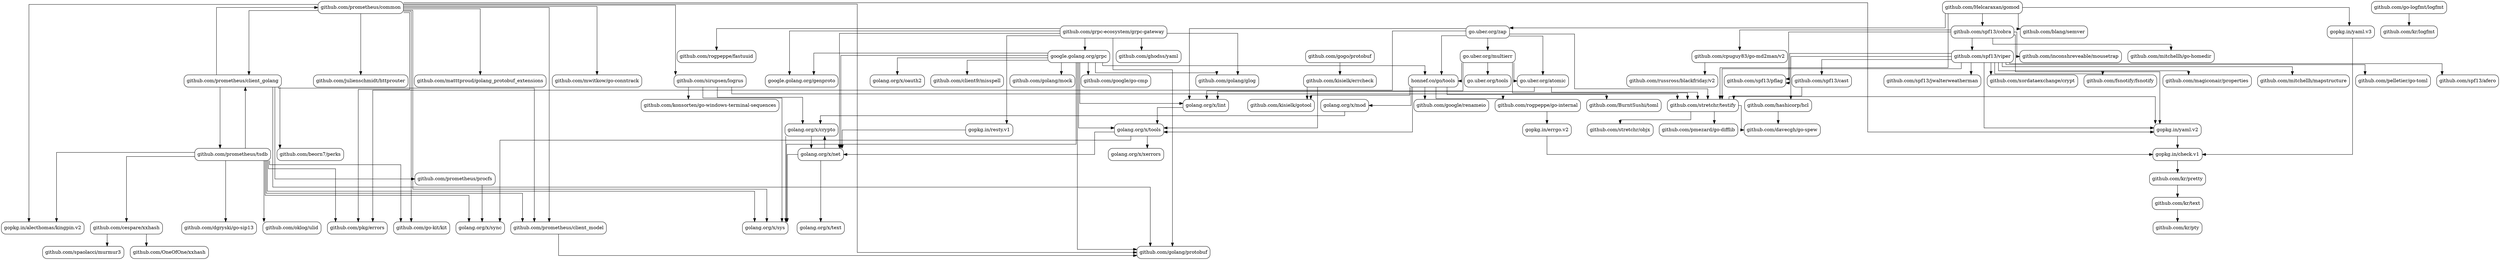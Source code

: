 strict digraph {
  node [shape=box,style=rounded]
  start=0
  splines=ortho
  "github.com/BurntSushi/toml"
  "github.com/Helcaraxan/gomod"
  "github.com/OneOfOne/xxhash"
  "github.com/beorn7/perks"
  "github.com/blang/semver"
  "github.com/cespare/xxhash"
  "github.com/client9/misspell"
  "github.com/cpuguy83/go-md2man/v2"
  "github.com/davecgh/go-spew"
  "github.com/dgryski/go-sip13"
  "github.com/fsnotify/fsnotify"
  "github.com/ghodss/yaml"
  "github.com/go-kit/kit"
  "github.com/go-logfmt/logfmt"
  "github.com/gogo/protobuf"
  "github.com/golang/glog"
  "github.com/golang/mock"
  "github.com/golang/protobuf"
  "github.com/google/go-cmp"
  "github.com/google/renameio"
  "github.com/grpc-ecosystem/grpc-gateway"
  "github.com/hashicorp/hcl"
  "github.com/inconshreveable/mousetrap"
  "github.com/julienschmidt/httprouter"
  "github.com/kisielk/errcheck"
  "github.com/kisielk/gotool"
  "github.com/konsorten/go-windows-terminal-sequences"
  "github.com/kr/logfmt"
  "github.com/kr/pretty"
  "github.com/kr/pty"
  "github.com/kr/text"
  "github.com/magiconair/properties"
  "github.com/matttproud/golang_protobuf_extensions"
  "github.com/mitchellh/go-homedir"
  "github.com/mitchellh/mapstructure"
  "github.com/mwitkow/go-conntrack"
  "github.com/oklog/ulid"
  "github.com/pelletier/go-toml"
  "github.com/pkg/errors"
  "github.com/pmezard/go-difflib"
  "github.com/prometheus/client_golang"
  "github.com/prometheus/client_model"
  "github.com/prometheus/common"
  "github.com/prometheus/procfs"
  "github.com/prometheus/tsdb"
  "github.com/rogpeppe/fastuuid"
  "github.com/rogpeppe/go-internal"
  "github.com/russross/blackfriday/v2"
  "github.com/sirupsen/logrus"
  "github.com/spaolacci/murmur3"
  "github.com/spf13/afero"
  "github.com/spf13/cast"
  "github.com/spf13/cobra"
  "github.com/spf13/jwalterweatherman"
  "github.com/spf13/pflag"
  "github.com/spf13/viper"
  "github.com/stretchr/objx"
  "github.com/stretchr/testify"
  "github.com/xordataexchange/crypt"
  "go.uber.org/atomic"
  "go.uber.org/multierr"
  "go.uber.org/tools"
  "go.uber.org/zap"
  "golang.org/x/crypto"
  "golang.org/x/lint"
  "golang.org/x/mod"
  "golang.org/x/net"
  "golang.org/x/oauth2"
  "golang.org/x/sync"
  "golang.org/x/sys"
  "golang.org/x/text"
  "golang.org/x/tools"
  "golang.org/x/xerrors"
  "google.golang.org/genproto"
  "google.golang.org/grpc"
  "gopkg.in/alecthomas/kingpin.v2"
  "gopkg.in/check.v1"
  "gopkg.in/errgo.v2"
  "gopkg.in/resty.v1"
  "gopkg.in/yaml.v2"
  "gopkg.in/yaml.v3"
  "honnef.co/go/tools"
  "github.com/Helcaraxan/gomod" -> "github.com/blang/semver"
  "github.com/Helcaraxan/gomod" -> "github.com/spf13/cobra"
  "github.com/Helcaraxan/gomod" -> "github.com/stretchr/testify" [minlen=3]
  "github.com/Helcaraxan/gomod" -> "go.uber.org/zap"
  "github.com/Helcaraxan/gomod" -> "gopkg.in/yaml.v3"
  "github.com/cespare/xxhash" -> "github.com/OneOfOne/xxhash"
  "github.com/cespare/xxhash" -> "github.com/spaolacci/murmur3"
  "github.com/cpuguy83/go-md2man/v2" -> "github.com/russross/blackfriday/v2"
  "github.com/go-logfmt/logfmt" -> "github.com/kr/logfmt"
  "github.com/gogo/protobuf" -> "github.com/kisielk/errcheck"
  "github.com/grpc-ecosystem/grpc-gateway" -> "github.com/ghodss/yaml"
  "github.com/grpc-ecosystem/grpc-gateway" -> "github.com/golang/glog" [minlen=2]
  "github.com/grpc-ecosystem/grpc-gateway" -> "github.com/golang/protobuf" [minlen=2]
  "github.com/grpc-ecosystem/grpc-gateway" -> "github.com/rogpeppe/fastuuid"
  "github.com/grpc-ecosystem/grpc-gateway" -> "golang.org/x/net" [minlen=2]
  "github.com/grpc-ecosystem/grpc-gateway" -> "google.golang.org/genproto" [minlen=2]
  "github.com/grpc-ecosystem/grpc-gateway" -> "google.golang.org/grpc"
  "github.com/grpc-ecosystem/grpc-gateway" -> "gopkg.in/resty.v1"
  "github.com/hashicorp/hcl" -> "github.com/davecgh/go-spew"
  "github.com/kisielk/errcheck" -> "github.com/kisielk/gotool"
  "github.com/kisielk/errcheck" -> "golang.org/x/tools"
  "github.com/kr/pretty" -> "github.com/kr/text"
  "github.com/kr/text" -> "github.com/kr/pty"
  "github.com/prometheus/client_golang" -> "github.com/beorn7/perks" [minlen=3]
  "github.com/prometheus/client_golang" -> "github.com/golang/protobuf" [minlen=3]
  "github.com/prometheus/client_golang" -> "github.com/prometheus/client_model" [minlen=2]
  "github.com/prometheus/client_golang" -> "github.com/prometheus/common" [minlen=3]
  "github.com/prometheus/client_golang" -> "github.com/prometheus/procfs" [minlen=3]
  "github.com/prometheus/client_golang" -> "github.com/prometheus/tsdb" [minlen=3]
  "github.com/prometheus/client_model" -> "github.com/golang/protobuf"
  "github.com/prometheus/common" -> "github.com/go-kit/kit" [minlen=3]
  "github.com/prometheus/common" -> "github.com/golang/protobuf" [minlen=4]
  "github.com/prometheus/common" -> "github.com/julienschmidt/httprouter" [minlen=3]
  "github.com/prometheus/common" -> "github.com/matttproud/golang_protobuf_extensions" [minlen=3]
  "github.com/prometheus/common" -> "github.com/mwitkow/go-conntrack" [minlen=3]
  "github.com/prometheus/common" -> "github.com/pkg/errors" [minlen=3]
  "github.com/prometheus/common" -> "github.com/prometheus/client_golang"
  "github.com/prometheus/common" -> "github.com/prometheus/client_model" [minlen=3]
  "github.com/prometheus/common" -> "github.com/sirupsen/logrus" [minlen=3]
  "github.com/prometheus/common" -> "golang.org/x/sys" [minlen=4]
  "github.com/prometheus/common" -> "gopkg.in/alecthomas/kingpin.v2" [minlen=3]
  "github.com/prometheus/common" -> "gopkg.in/yaml.v2" [minlen=5]
  "github.com/prometheus/procfs" -> "golang.org/x/sync"
  "github.com/prometheus/tsdb" -> "github.com/cespare/xxhash" [minlen=3]
  "github.com/prometheus/tsdb" -> "github.com/dgryski/go-sip13" [minlen=3]
  "github.com/prometheus/tsdb" -> "github.com/go-kit/kit" [minlen=3]
  "github.com/prometheus/tsdb" -> "github.com/oklog/ulid" [minlen=3]
  "github.com/prometheus/tsdb" -> "github.com/pkg/errors" [minlen=3]
  "github.com/prometheus/tsdb" -> "github.com/prometheus/client_golang"
  "github.com/prometheus/tsdb" -> "github.com/prometheus/client_model" [minlen=3]
  "github.com/prometheus/tsdb" -> "golang.org/x/sync" [minlen=3]
  "github.com/prometheus/tsdb" -> "golang.org/x/sys" [minlen=3]
  "github.com/prometheus/tsdb" -> "gopkg.in/alecthomas/kingpin.v2" [minlen=3]
  "github.com/rogpeppe/go-internal" -> "gopkg.in/errgo.v2"
  "github.com/sirupsen/logrus" -> "github.com/konsorten/go-windows-terminal-sequences"
  "github.com/sirupsen/logrus" -> "github.com/stretchr/testify"
  "github.com/sirupsen/logrus" -> "golang.org/x/crypto"
  "github.com/sirupsen/logrus" -> "golang.org/x/sys" [minlen=3]
  "github.com/spf13/cast" -> "github.com/stretchr/testify"
  "github.com/spf13/cobra" -> "github.com/cpuguy83/go-md2man/v2"
  "github.com/spf13/cobra" -> "github.com/inconshreveable/mousetrap"
  "github.com/spf13/cobra" -> "github.com/mitchellh/go-homedir"
  "github.com/spf13/cobra" -> "github.com/spf13/pflag" [minlen=2]
  "github.com/spf13/cobra" -> "github.com/spf13/viper"
  "github.com/spf13/cobra" -> "gopkg.in/yaml.v2" [minlen=4]
  "github.com/spf13/viper" -> "github.com/fsnotify/fsnotify"
  "github.com/spf13/viper" -> "github.com/hashicorp/hcl"
  "github.com/spf13/viper" -> "github.com/magiconair/properties"
  "github.com/spf13/viper" -> "github.com/mitchellh/mapstructure"
  "github.com/spf13/viper" -> "github.com/pelletier/go-toml"
  "github.com/spf13/viper" -> "github.com/spf13/afero"
  "github.com/spf13/viper" -> "github.com/spf13/cast"
  "github.com/spf13/viper" -> "github.com/spf13/jwalterweatherman"
  "github.com/spf13/viper" -> "github.com/spf13/pflag"
  "github.com/spf13/viper" -> "github.com/stretchr/testify" [minlen=2]
  "github.com/spf13/viper" -> "github.com/xordataexchange/crypt"
  "github.com/spf13/viper" -> "gopkg.in/yaml.v2" [minlen=3]
  "github.com/stretchr/testify" -> "github.com/davecgh/go-spew"
  "github.com/stretchr/testify" -> "github.com/pmezard/go-difflib"
  "github.com/stretchr/testify" -> "github.com/stretchr/objx"
  "github.com/stretchr/testify" -> "gopkg.in/yaml.v2"
  "go.uber.org/atomic" -> "github.com/stretchr/testify"
  "go.uber.org/atomic" -> "golang.org/x/lint"
  "go.uber.org/multierr" -> "github.com/stretchr/testify" [minlen=2]
  "go.uber.org/multierr" -> "go.uber.org/atomic"
  "go.uber.org/multierr" -> "go.uber.org/tools"
  "go.uber.org/multierr" -> "golang.org/x/lint" [minlen=2]
  "go.uber.org/multierr" -> "honnef.co/go/tools"
  "go.uber.org/zap" -> "github.com/pkg/errors"
  "go.uber.org/zap" -> "github.com/stretchr/testify" [minlen=2]
  "go.uber.org/zap" -> "go.uber.org/atomic" [minlen=2]
  "go.uber.org/zap" -> "go.uber.org/multierr"
  "go.uber.org/zap" -> "golang.org/x/lint" [minlen=3]
  "go.uber.org/zap" -> "honnef.co/go/tools" [minlen=2]
  "golang.org/x/crypto" -> "golang.org/x/net"
  "golang.org/x/crypto" -> "golang.org/x/sys" [minlen=2]
  "golang.org/x/lint" -> "golang.org/x/tools"
  "golang.org/x/mod" -> "golang.org/x/crypto"
  "golang.org/x/net" -> "golang.org/x/crypto"
  "golang.org/x/net" -> "golang.org/x/sys" [minlen=3]
  "golang.org/x/net" -> "golang.org/x/text" [minlen=3]
  "golang.org/x/tools" -> "golang.org/x/net"
  "golang.org/x/tools" -> "golang.org/x/sync"
  "golang.org/x/tools" -> "golang.org/x/xerrors"
  "google.golang.org/grpc" -> "github.com/client9/misspell"
  "google.golang.org/grpc" -> "github.com/golang/glog"
  "google.golang.org/grpc" -> "github.com/golang/mock"
  "google.golang.org/grpc" -> "github.com/golang/protobuf"
  "google.golang.org/grpc" -> "github.com/google/go-cmp"
  "google.golang.org/grpc" -> "golang.org/x/lint"
  "google.golang.org/grpc" -> "golang.org/x/net" [minlen=3]
  "google.golang.org/grpc" -> "golang.org/x/oauth2"
  "google.golang.org/grpc" -> "golang.org/x/sys" [minlen=4]
  "google.golang.org/grpc" -> "golang.org/x/tools" [minlen=2]
  "google.golang.org/grpc" -> "google.golang.org/genproto"
  "google.golang.org/grpc" -> "honnef.co/go/tools"
  "gopkg.in/check.v1" -> "github.com/kr/pretty"
  "gopkg.in/errgo.v2" -> "gopkg.in/check.v1"
  "gopkg.in/resty.v1" -> "golang.org/x/net"
  "gopkg.in/yaml.v2" -> "gopkg.in/check.v1"
  "gopkg.in/yaml.v3" -> "gopkg.in/check.v1"
  "honnef.co/go/tools" -> "github.com/BurntSushi/toml"
  "honnef.co/go/tools" -> "github.com/google/renameio"
  "honnef.co/go/tools" -> "github.com/kisielk/gotool"
  "honnef.co/go/tools" -> "github.com/rogpeppe/go-internal"
  "honnef.co/go/tools" -> "golang.org/x/mod"
  "honnef.co/go/tools" -> "golang.org/x/tools"
}

